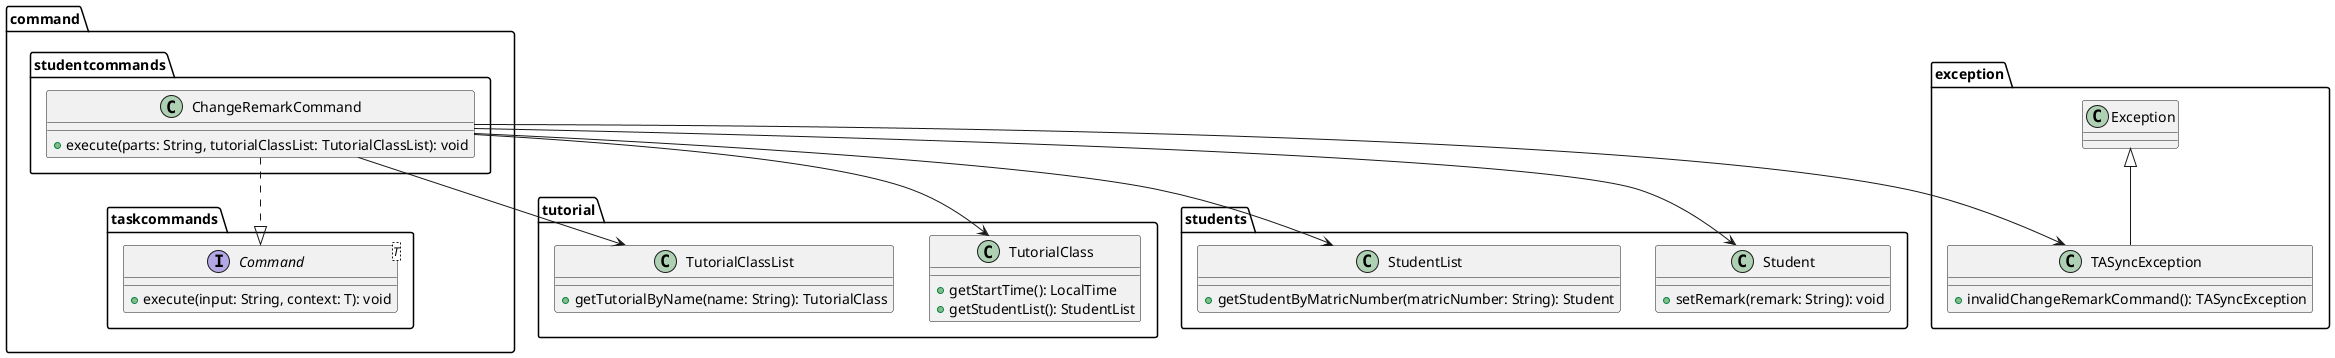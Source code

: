 @startuml
package command.studentcommands {
    class ChangeRemarkCommand {
        +execute(parts: String, tutorialClassList: TutorialClassList): void
    }
}

package command.taskcommands {
    interface Command<T> {
        +execute(input: String, context: T): void
    }
}

package tutorial {
    class TutorialClass {
        +getStartTime(): LocalTime
        +getStudentList(): StudentList
    }

    class TutorialClassList {
        +getTutorialByName(name: String): TutorialClass
    }
}

package students {
    class Student {
        +setRemark(remark: String): void
    }

    class StudentList {
        +getStudentByMatricNumber(matricNumber: String): Student
    }
}

package exception {
    class TASyncException extends Exception {
        +invalidChangeRemarkCommand(): TASyncException
    }
}

' Relationships
ChangeRemarkCommand ..|> Command
ChangeRemarkCommand --> TutorialClassList
ChangeRemarkCommand --> TutorialClass
ChangeRemarkCommand --> StudentList
ChangeRemarkCommand --> Student
ChangeRemarkCommand --> TASyncException
@enduml